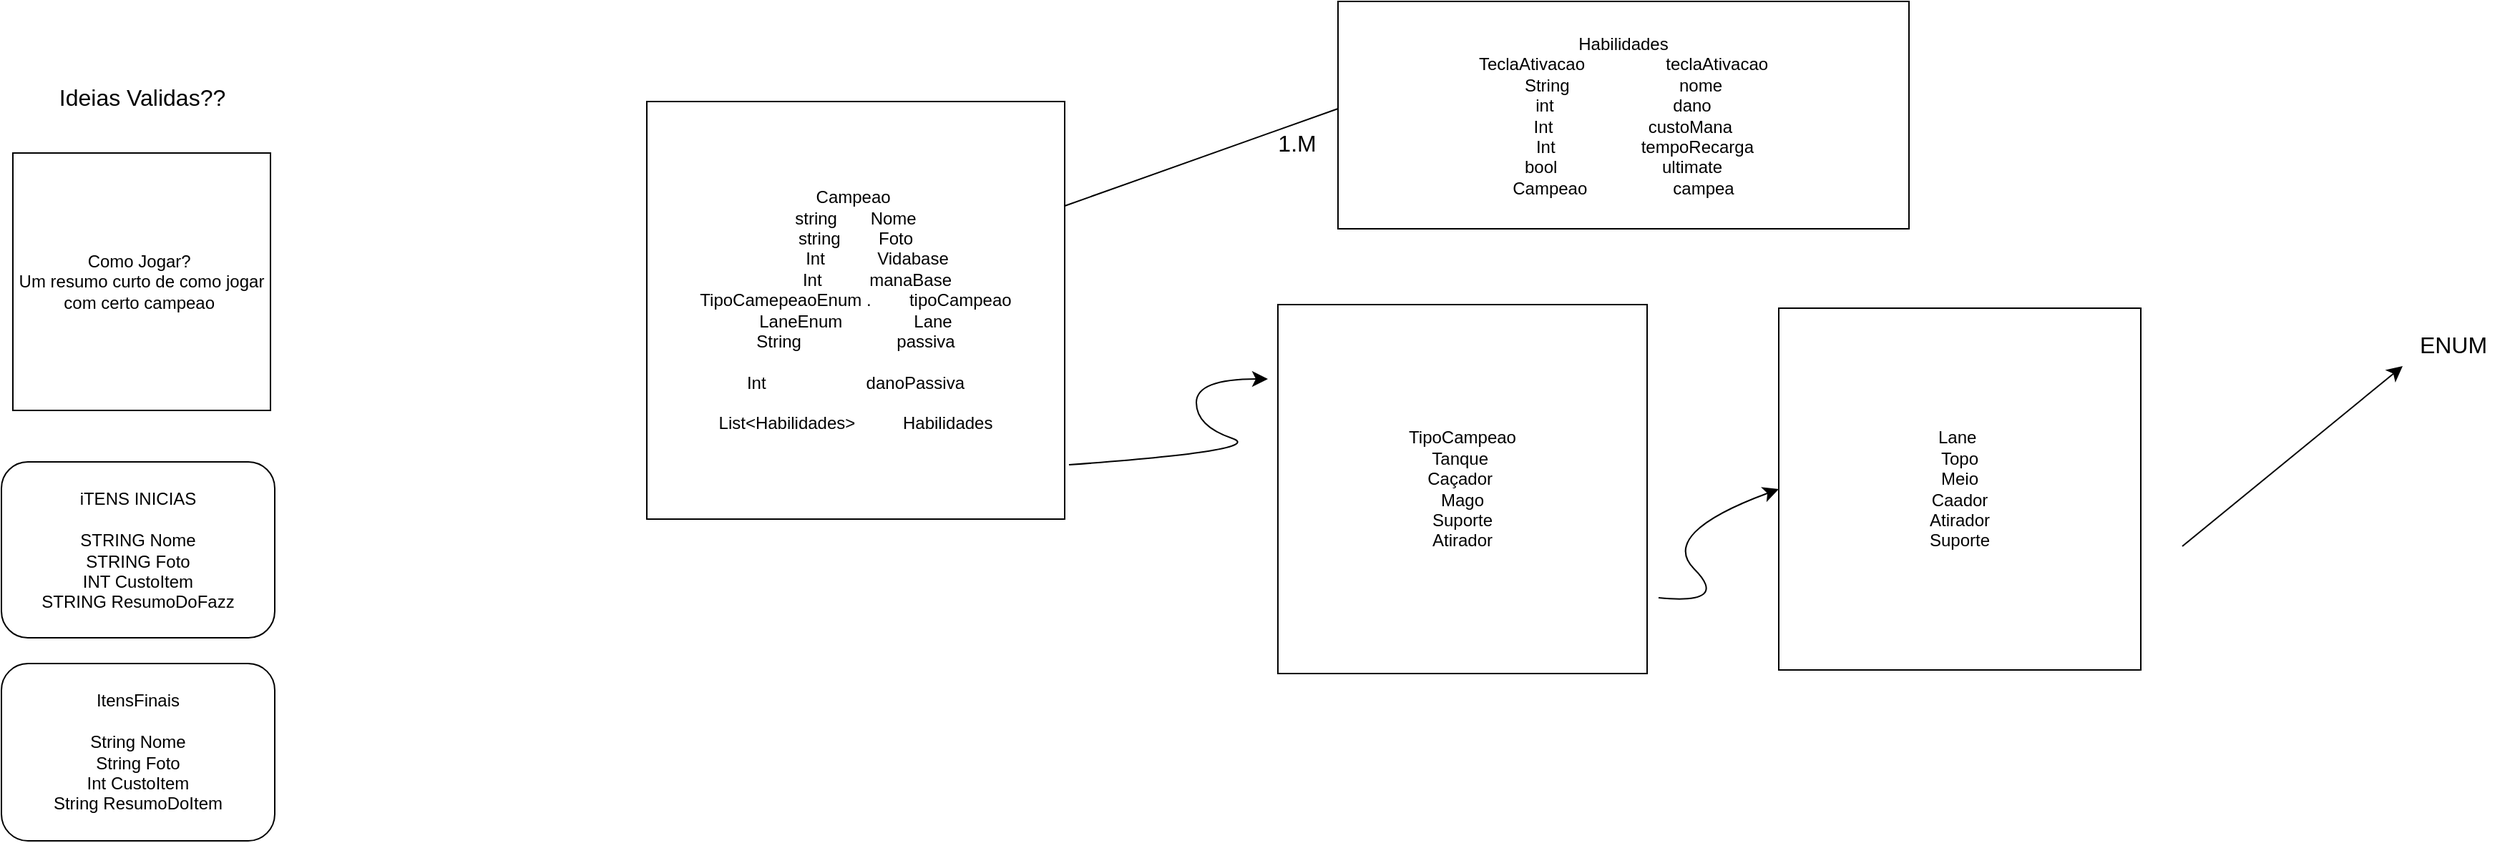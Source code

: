 <mxfile version="22.1.22" type="embed">
  <diagram name="Página-1" id="uZn9SJTi4C2uD5IdxG2H">
    <mxGraphModel dx="1598" dy="848" grid="0" gridSize="10" guides="1" tooltips="1" connect="1" arrows="1" fold="1" page="0" pageScale="1" pageWidth="827" pageHeight="1169" math="0" shadow="0">
      <root>
        <mxCell id="0" />
        <mxCell id="1" parent="0" />
        <mxCell id="sCxddeMJXkWrgDTUl4u1-1" value="Campeao&amp;nbsp;&lt;div&gt;string&amp;nbsp; &amp;nbsp; &amp;nbsp; &amp;nbsp;Nome&lt;/div&gt;&lt;div&gt;string&amp;nbsp; &amp;nbsp; &amp;nbsp; &amp;nbsp;&lt;span style=&quot;background-color: transparent; color: light-dark(rgb(0, 0, 0), rgb(255, 255, 255));&quot;&gt;&amp;nbsp;Foto&lt;/span&gt;&lt;/div&gt;&lt;div&gt;&lt;span style=&quot;background-color: transparent; color: light-dark(rgb(0, 0, 0), rgb(255, 255, 255));&quot;&gt;&amp;nbsp; &amp;nbsp; &amp;nbsp; &amp;nbsp; &amp;nbsp; &amp;nbsp;Int&amp;nbsp; &amp;nbsp; &amp;nbsp; &amp;nbsp; &amp;nbsp; &amp;nbsp;Vidabase&amp;nbsp;&amp;nbsp;&lt;/span&gt;&lt;/div&gt;&lt;div&gt;&lt;span style=&quot;background-color: transparent; color: light-dark(rgb(0, 0, 0), rgb(255, 255, 255));&quot;&gt;&amp;nbsp; &amp;nbsp; &amp;nbsp; &amp;nbsp; &amp;nbsp;Int&amp;nbsp; &amp;nbsp; &amp;nbsp; &amp;nbsp; &amp;nbsp; manaBase&lt;/span&gt;&lt;/div&gt;&lt;div&gt;&lt;span style=&quot;background-color: transparent; color: light-dark(rgb(0, 0, 0), rgb(255, 255, 255));&quot;&gt;TipoCamepeaoEnum .&amp;nbsp; &amp;nbsp; &amp;nbsp; &amp;nbsp; tipoCampeao&lt;/span&gt;&lt;/div&gt;&lt;div&gt;LaneEnum&amp;nbsp; &amp;nbsp; &amp;nbsp; &amp;nbsp; &amp;nbsp; &amp;nbsp; &amp;nbsp; &amp;nbsp;Lane&lt;/div&gt;&lt;div&gt;String&amp;nbsp; &amp;nbsp; &amp;nbsp; &amp;nbsp; &amp;nbsp; &amp;nbsp; &amp;nbsp; &amp;nbsp; &amp;nbsp; &amp;nbsp; passiva&lt;/div&gt;&lt;div&gt;&lt;br&gt;&lt;/div&gt;&lt;div&gt;Int&amp;nbsp; &amp;nbsp; &amp;nbsp; &amp;nbsp; &amp;nbsp; &amp;nbsp; &amp;nbsp; &amp;nbsp; &amp;nbsp; &amp;nbsp; &amp;nbsp;danoPassiva&lt;/div&gt;&lt;div&gt;&lt;br&gt;&lt;/div&gt;&lt;div&gt;List&amp;lt;Habilidades&amp;gt;&amp;nbsp; &amp;nbsp; &amp;nbsp; &amp;nbsp; &amp;nbsp; Habilidades&lt;/div&gt;" style="whiteSpace=wrap;html=1;aspect=fixed;" parent="1" vertex="1">
          <mxGeometry x="-120" y="49" width="292" height="292" as="geometry" />
        </mxCell>
        <mxCell id="sCxddeMJXkWrgDTUl4u1-2" value="Habilidades&lt;div&gt;TeclaAtivacao&amp;nbsp; &amp;nbsp; &amp;nbsp; &amp;nbsp; &amp;nbsp; &amp;nbsp; &amp;nbsp; &amp;nbsp; &amp;nbsp;teclaAtivacao&lt;/div&gt;&lt;div&gt;&lt;span style=&quot;background-color: transparent; color: light-dark(rgb(0, 0, 0), rgb(255, 255, 255));&quot;&gt;String&amp;nbsp; &amp;nbsp; &amp;nbsp; &amp;nbsp; &amp;nbsp; &amp;nbsp; &amp;nbsp; &amp;nbsp; &amp;nbsp; &amp;nbsp; &amp;nbsp; &amp;nbsp;nome&lt;/span&gt;&lt;/div&gt;&lt;div&gt;int&amp;nbsp; &amp;nbsp; &amp;nbsp; &amp;nbsp; &amp;nbsp; &amp;nbsp; &amp;nbsp; &amp;nbsp; &amp;nbsp; &amp;nbsp; &amp;nbsp; &amp;nbsp; &amp;nbsp;dano&lt;/div&gt;&lt;div&gt;&amp;nbsp; &amp;nbsp; Int&amp;nbsp; &amp;nbsp; &amp;nbsp; &amp;nbsp; &amp;nbsp; &amp;nbsp; &amp;nbsp; &amp;nbsp; &amp;nbsp; &amp;nbsp; custoMana&lt;/div&gt;&lt;div&gt;&amp;nbsp; &amp;nbsp; &amp;nbsp; &amp;nbsp; &amp;nbsp;Int&amp;nbsp; &amp;nbsp; &amp;nbsp; &amp;nbsp; &amp;nbsp; &amp;nbsp; &amp;nbsp; &amp;nbsp; &amp;nbsp; tempoRecarga&lt;/div&gt;&lt;div&gt;bool&amp;nbsp; &amp;nbsp; &amp;nbsp; &amp;nbsp; &amp;nbsp; &amp;nbsp; &amp;nbsp; &amp;nbsp; &amp;nbsp; &amp;nbsp; &amp;nbsp; ultimate&lt;/div&gt;&lt;div&gt;Campeao&amp;nbsp; &amp;nbsp; &amp;nbsp; &amp;nbsp; &amp;nbsp; &amp;nbsp; &amp;nbsp; &amp;nbsp; &amp;nbsp; campea&lt;/div&gt;" style="rounded=0;whiteSpace=wrap;html=1;" parent="1" vertex="1">
          <mxGeometry x="363" y="-21" width="399" height="159" as="geometry" />
        </mxCell>
        <mxCell id="sCxddeMJXkWrgDTUl4u1-3" value="" style="endArrow=none;html=1;rounded=0;fontSize=12;startSize=8;endSize=8;curved=1;exitX=1;exitY=0.25;exitDx=0;exitDy=0;" parent="1" source="sCxddeMJXkWrgDTUl4u1-1" edge="1">
          <mxGeometry width="50" height="50" relative="1" as="geometry">
            <mxPoint x="313" y="104" as="sourcePoint" />
            <mxPoint x="363" y="54" as="targetPoint" />
          </mxGeometry>
        </mxCell>
        <mxCell id="sCxddeMJXkWrgDTUl4u1-4" value="1.M" style="text;html=1;align=center;verticalAlign=middle;resizable=0;points=[];autosize=1;strokeColor=none;fillColor=none;fontSize=16;" parent="1" vertex="1">
          <mxGeometry x="311" y="62.5" width="45" height="31" as="geometry" />
        </mxCell>
        <mxCell id="sCxddeMJXkWrgDTUl4u1-5" value="TipoCampeao&lt;div&gt;Tanque&amp;nbsp;&lt;/div&gt;&lt;div&gt;Caçador&amp;nbsp;&lt;/div&gt;&lt;div&gt;Mago&lt;/div&gt;&lt;div&gt;Suporte&lt;/div&gt;&lt;div&gt;Atirador&lt;/div&gt;" style="whiteSpace=wrap;html=1;aspect=fixed;" parent="1" vertex="1">
          <mxGeometry x="321" y="191" width="258" height="258" as="geometry" />
        </mxCell>
        <mxCell id="sCxddeMJXkWrgDTUl4u1-6" value="Lane&amp;nbsp;&lt;div&gt;Topo&lt;/div&gt;&lt;div&gt;Meio&lt;/div&gt;&lt;div&gt;Caador&lt;/div&gt;&lt;div&gt;Atirador&lt;/div&gt;&lt;div&gt;Suporte&lt;/div&gt;" style="whiteSpace=wrap;html=1;aspect=fixed;" parent="1" vertex="1">
          <mxGeometry x="671" y="193.5" width="253" height="253" as="geometry" />
        </mxCell>
        <mxCell id="sCxddeMJXkWrgDTUl4u1-10" value="" style="curved=1;endArrow=classic;html=1;rounded=0;fontSize=12;startSize=8;endSize=8;" parent="1" edge="1">
          <mxGeometry width="50" height="50" relative="1" as="geometry">
            <mxPoint x="175" y="303" as="sourcePoint" />
            <mxPoint x="314" y="243" as="targetPoint" />
            <Array as="points">
              <mxPoint x="314" y="293" />
              <mxPoint x="264" y="276" />
              <mxPoint x="264" y="243" />
            </Array>
          </mxGeometry>
        </mxCell>
        <mxCell id="sCxddeMJXkWrgDTUl4u1-12" value="" style="curved=1;endArrow=classic;html=1;rounded=0;fontSize=12;startSize=8;endSize=8;entryX=0;entryY=0.5;entryDx=0;entryDy=0;" parent="1" target="sCxddeMJXkWrgDTUl4u1-6" edge="1">
          <mxGeometry width="50" height="50" relative="1" as="geometry">
            <mxPoint x="587" y="396" as="sourcePoint" />
            <mxPoint x="637" y="351" as="targetPoint" />
            <Array as="points">
              <mxPoint x="637" y="401" />
              <mxPoint x="587" y="351" />
            </Array>
          </mxGeometry>
        </mxCell>
        <mxCell id="sCxddeMJXkWrgDTUl4u1-13" value="" style="endArrow=classic;html=1;rounded=0;fontSize=12;startSize=8;endSize=8;curved=1;" parent="1" edge="1">
          <mxGeometry width="50" height="50" relative="1" as="geometry">
            <mxPoint x="953" y="360" as="sourcePoint" />
            <mxPoint x="1107" y="234" as="targetPoint" />
          </mxGeometry>
        </mxCell>
        <mxCell id="sCxddeMJXkWrgDTUl4u1-14" value="ENUM" style="text;html=1;align=center;verticalAlign=middle;resizable=0;points=[];autosize=1;strokeColor=none;fillColor=none;fontSize=16;" parent="1" vertex="1">
          <mxGeometry x="1109" y="203.5" width="65" height="31" as="geometry" />
        </mxCell>
        <mxCell id="sCxddeMJXkWrgDTUl4u1-17" value="iTENS INICIAS&lt;div&gt;&lt;br&gt;&lt;/div&gt;&lt;div&gt;STRING Nome&lt;/div&gt;&lt;div&gt;STRING Foto&lt;/div&gt;&lt;div&gt;INT CustoItem&lt;/div&gt;&lt;div&gt;STRING ResumoDoFazz&lt;/div&gt;" style="rounded=1;whiteSpace=wrap;html=1;" parent="1" vertex="1">
          <mxGeometry x="-571" y="301" width="191" height="123" as="geometry" />
        </mxCell>
        <mxCell id="sCxddeMJXkWrgDTUl4u1-18" value="ItensFinais&lt;div&gt;&lt;br&gt;&lt;/div&gt;&lt;div&gt;String Nome&lt;/div&gt;&lt;div&gt;String Foto&lt;/div&gt;&lt;div&gt;Int CustoItem&lt;/div&gt;&lt;div&gt;String ResumoDoItem&lt;/div&gt;" style="rounded=1;whiteSpace=wrap;html=1;" parent="1" vertex="1">
          <mxGeometry x="-571" y="442" width="191" height="124" as="geometry" />
        </mxCell>
        <mxCell id="sCxddeMJXkWrgDTUl4u1-20" value="Como Jogar?&amp;nbsp;&lt;div&gt;Um resumo curto de como jogar com certo campeao&amp;nbsp;&lt;/div&gt;" style="whiteSpace=wrap;html=1;aspect=fixed;" parent="1" vertex="1">
          <mxGeometry x="-563" y="85" width="180" height="180" as="geometry" />
        </mxCell>
        <mxCell id="sCxddeMJXkWrgDTUl4u1-21" value="Ideias Validas??" style="text;html=1;align=center;verticalAlign=middle;resizable=0;points=[];autosize=1;strokeColor=none;fillColor=none;fontSize=16;" parent="1" vertex="1">
          <mxGeometry x="-540" y="30" width="134" height="31" as="geometry" />
        </mxCell>
      </root>
    </mxGraphModel>
  </diagram>
</mxfile>
